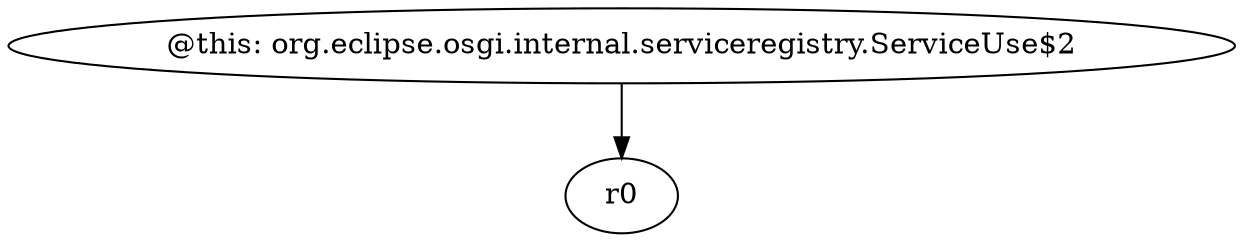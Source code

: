 digraph g {
0[label="@this: org.eclipse.osgi.internal.serviceregistry.ServiceUse$2"]
1[label="r0"]
0->1[label=""]
}